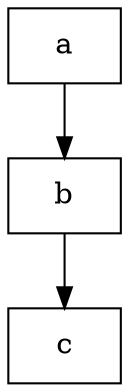 digraph ok {
    node [shape="rectangle"]
    a [pos="0,0!"]
    b [pos="1,1!"]
    c [pos="5,2!"]
    a->b->c
}
// "%f,%f('!')?" representing the point (x,y). The optional '!' indicates the node position should not change (input-only).
// https://observablehq.com/@magjac/placing-graphviz-nodes-in-fixed-positions